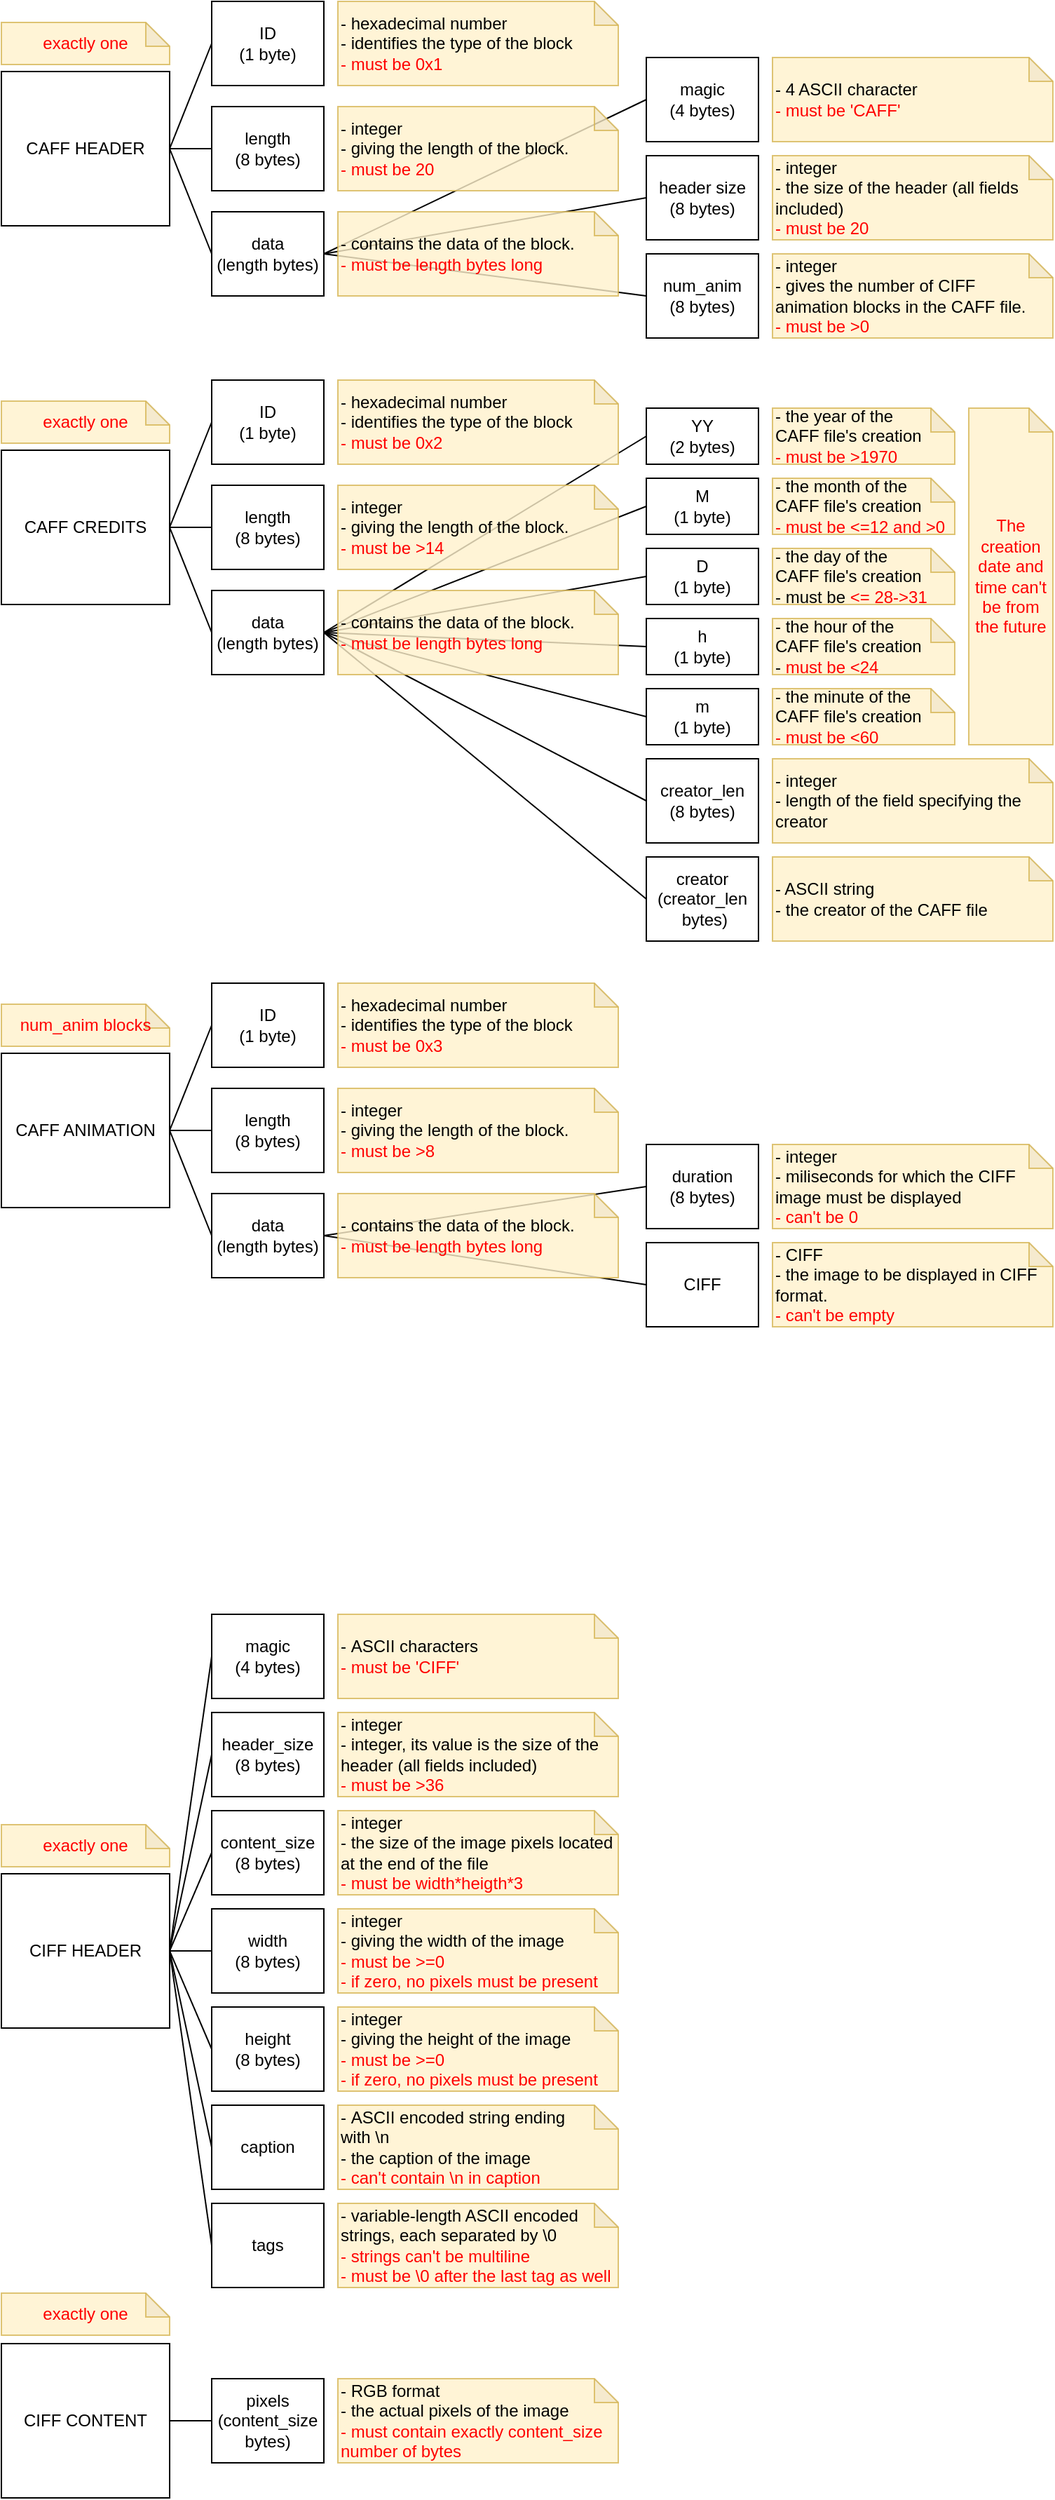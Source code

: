 <mxfile>
    <diagram id="kzG_USaA3ZVb6DVDINp0" name="1 oldal">
        <mxGraphModel dx="1204" dy="643" grid="1" gridSize="10" guides="1" tooltips="1" connect="1" arrows="1" fold="1" page="1" pageScale="1" pageWidth="827" pageHeight="1169" math="0" shadow="0">
            <root>
                <mxCell id="0"/>
                <mxCell id="1" parent="0"/>
                <mxCell id="RfuKz2GGqdpJ_EHlQyhM-1" value="CAFF HEADER" style="rounded=0;whiteSpace=wrap;html=1;" parent="1" vertex="1">
                    <mxGeometry x="50" y="100" width="120" height="110" as="geometry"/>
                </mxCell>
                <mxCell id="RfuKz2GGqdpJ_EHlQyhM-3" value="ID&lt;br&gt;(1 byte)" style="rounded=0;whiteSpace=wrap;html=1;" parent="1" vertex="1">
                    <mxGeometry x="200" y="50" width="80" height="60" as="geometry"/>
                </mxCell>
                <mxCell id="RfuKz2GGqdpJ_EHlQyhM-6" value="length&lt;br&gt;(8 bytes)" style="rounded=0;whiteSpace=wrap;html=1;" parent="1" vertex="1">
                    <mxGeometry x="200" y="125" width="80" height="60" as="geometry"/>
                </mxCell>
                <mxCell id="RfuKz2GGqdpJ_EHlQyhM-7" value="data&lt;br&gt;(length bytes)" style="rounded=0;whiteSpace=wrap;html=1;" parent="1" vertex="1">
                    <mxGeometry x="200" y="200" width="80" height="60" as="geometry"/>
                </mxCell>
                <mxCell id="RfuKz2GGqdpJ_EHlQyhM-8" value="" style="endArrow=none;html=1;rounded=0;exitX=1;exitY=0.5;exitDx=0;exitDy=0;entryX=0;entryY=0.5;entryDx=0;entryDy=0;" parent="1" source="RfuKz2GGqdpJ_EHlQyhM-1" target="RfuKz2GGqdpJ_EHlQyhM-3" edge="1">
                    <mxGeometry width="50" height="50" relative="1" as="geometry">
                        <mxPoint x="370" y="450" as="sourcePoint"/>
                        <mxPoint x="420" y="400" as="targetPoint"/>
                    </mxGeometry>
                </mxCell>
                <mxCell id="RfuKz2GGqdpJ_EHlQyhM-10" value="" style="endArrow=none;html=1;rounded=0;exitX=1;exitY=0.5;exitDx=0;exitDy=0;entryX=0;entryY=0.5;entryDx=0;entryDy=0;" parent="1" source="RfuKz2GGqdpJ_EHlQyhM-1" target="RfuKz2GGqdpJ_EHlQyhM-6" edge="1">
                    <mxGeometry width="50" height="50" relative="1" as="geometry">
                        <mxPoint x="370" y="180" as="sourcePoint"/>
                        <mxPoint x="420" y="130" as="targetPoint"/>
                    </mxGeometry>
                </mxCell>
                <mxCell id="RfuKz2GGqdpJ_EHlQyhM-11" value="" style="endArrow=none;html=1;rounded=0;exitX=1;exitY=0.5;exitDx=0;exitDy=0;entryX=0;entryY=0.5;entryDx=0;entryDy=0;" parent="1" source="RfuKz2GGqdpJ_EHlQyhM-1" target="RfuKz2GGqdpJ_EHlQyhM-7" edge="1">
                    <mxGeometry width="50" height="50" relative="1" as="geometry">
                        <mxPoint x="370" y="180" as="sourcePoint"/>
                        <mxPoint x="420" y="130" as="targetPoint"/>
                    </mxGeometry>
                </mxCell>
                <mxCell id="RfuKz2GGqdpJ_EHlQyhM-12" value="magic&lt;br&gt;(4 bytes)" style="rounded=0;whiteSpace=wrap;html=1;" parent="1" vertex="1">
                    <mxGeometry x="510" y="90" width="80" height="60" as="geometry"/>
                </mxCell>
                <mxCell id="RfuKz2GGqdpJ_EHlQyhM-13" value="header size&lt;br&gt;(8 bytes)" style="rounded=0;whiteSpace=wrap;html=1;" parent="1" vertex="1">
                    <mxGeometry x="510" y="160" width="80" height="60" as="geometry"/>
                </mxCell>
                <mxCell id="RfuKz2GGqdpJ_EHlQyhM-14" value="num_anim&lt;br&gt;(8 bytes)" style="rounded=0;whiteSpace=wrap;html=1;" parent="1" vertex="1">
                    <mxGeometry x="510" y="230" width="80" height="60" as="geometry"/>
                </mxCell>
                <mxCell id="RfuKz2GGqdpJ_EHlQyhM-15" value="&lt;span style=&quot;background-color: initial;&quot;&gt;- hexadecimal&amp;nbsp;&lt;/span&gt;&lt;span style=&quot;background-color: initial;&quot;&gt;number &lt;br&gt;- identifies the type of the block&lt;/span&gt;&lt;span style=&quot;background-color: initial;&quot;&gt;&lt;br&gt;&lt;/span&gt;&lt;span style=&quot;background-color: initial;&quot;&gt;&lt;font color=&quot;#ff0000&quot;&gt;- must be 0x1&lt;/font&gt;&lt;br&gt;&lt;/span&gt;" style="shape=note;whiteSpace=wrap;html=1;backgroundOutline=1;darkOpacity=0.05;size=17;fillColor=#fff2cc;strokeColor=#d6b656;align=left;opacity=80;" parent="1" vertex="1">
                    <mxGeometry x="290" y="50" width="200" height="60" as="geometry"/>
                </mxCell>
                <mxCell id="RfuKz2GGqdpJ_EHlQyhM-16" value="" style="endArrow=none;html=1;rounded=0;fontColor=#FF0000;exitX=1;exitY=0.5;exitDx=0;exitDy=0;entryX=0;entryY=0.5;entryDx=0;entryDy=0;" parent="1" source="RfuKz2GGqdpJ_EHlQyhM-7" target="RfuKz2GGqdpJ_EHlQyhM-12" edge="1">
                    <mxGeometry width="50" height="50" relative="1" as="geometry">
                        <mxPoint x="380" y="160" as="sourcePoint"/>
                        <mxPoint x="430" y="110" as="targetPoint"/>
                    </mxGeometry>
                </mxCell>
                <mxCell id="RfuKz2GGqdpJ_EHlQyhM-17" value="" style="endArrow=none;html=1;rounded=0;fontColor=#FF0000;exitX=1;exitY=0.5;exitDx=0;exitDy=0;entryX=0;entryY=0.5;entryDx=0;entryDy=0;" parent="1" source="RfuKz2GGqdpJ_EHlQyhM-7" target="RfuKz2GGqdpJ_EHlQyhM-13" edge="1">
                    <mxGeometry width="50" height="50" relative="1" as="geometry">
                        <mxPoint x="290" y="240" as="sourcePoint"/>
                        <mxPoint x="490" y="155" as="targetPoint"/>
                    </mxGeometry>
                </mxCell>
                <mxCell id="RfuKz2GGqdpJ_EHlQyhM-18" value="" style="endArrow=none;html=1;rounded=0;fontColor=#FF0000;exitX=1;exitY=0.5;exitDx=0;exitDy=0;entryX=0;entryY=0.5;entryDx=0;entryDy=0;" parent="1" source="RfuKz2GGqdpJ_EHlQyhM-7" target="RfuKz2GGqdpJ_EHlQyhM-14" edge="1">
                    <mxGeometry width="50" height="50" relative="1" as="geometry">
                        <mxPoint x="300" y="250" as="sourcePoint"/>
                        <mxPoint x="500" y="165" as="targetPoint"/>
                    </mxGeometry>
                </mxCell>
                <mxCell id="RfuKz2GGqdpJ_EHlQyhM-19" value="&lt;span style=&quot;background-color: initial;&quot;&gt;-&amp;nbsp;&lt;/span&gt;&lt;span style=&quot;background-color: initial;&quot;&gt;integer &lt;br&gt;- giving the length of the block.&lt;br&gt;&lt;/span&gt;&lt;span style=&quot;background-color: initial;&quot;&gt;&lt;font color=&quot;#ff0000&quot;&gt;- must be 20&lt;/font&gt;&lt;br&gt;&lt;/span&gt;" style="shape=note;whiteSpace=wrap;html=1;backgroundOutline=1;darkOpacity=0.05;size=17;fillColor=#fff2cc;strokeColor=#d6b656;align=left;opacity=80;" parent="1" vertex="1">
                    <mxGeometry x="290" y="125" width="200" height="60" as="geometry"/>
                </mxCell>
                <mxCell id="RfuKz2GGqdpJ_EHlQyhM-20" value="&lt;span style=&quot;background-color: initial;&quot;&gt;-&amp;nbsp;&lt;/span&gt;&lt;span style=&quot;background-color: initial;&quot;&gt;contains the data of the block.&lt;/span&gt;&lt;span style=&quot;background-color: initial;&quot;&gt;&lt;br&gt;&lt;/span&gt;&lt;span style=&quot;background-color: initial;&quot;&gt;&lt;font color=&quot;#ff0000&quot;&gt;- must be length bytes long&lt;/font&gt;&lt;br&gt;&lt;/span&gt;" style="shape=note;whiteSpace=wrap;html=1;backgroundOutline=1;darkOpacity=0.05;size=17;fillColor=#fff2cc;strokeColor=#d6b656;align=left;opacity=80;" parent="1" vertex="1">
                    <mxGeometry x="290" y="200" width="200" height="60" as="geometry"/>
                </mxCell>
                <mxCell id="RfuKz2GGqdpJ_EHlQyhM-21" value="&lt;span style=&quot;background-color: initial;&quot;&gt;- 4 ASCII character&lt;/span&gt;&lt;span style=&quot;background-color: initial;&quot;&gt;&lt;br&gt;&lt;/span&gt;&lt;span style=&quot;background-color: initial;&quot;&gt;&lt;font color=&quot;#ff0000&quot;&gt;- must be 'CAFF'&lt;/font&gt;&lt;br&gt;&lt;/span&gt;" style="shape=note;whiteSpace=wrap;html=1;backgroundOutline=1;darkOpacity=0.05;size=17;fillColor=#fff2cc;strokeColor=#d6b656;align=left;opacity=80;" parent="1" vertex="1">
                    <mxGeometry x="600" y="90" width="200" height="60" as="geometry"/>
                </mxCell>
                <mxCell id="RfuKz2GGqdpJ_EHlQyhM-22" value="&lt;span style=&quot;background-color: initial;&quot;&gt;- integer&lt;br&gt;- &lt;/span&gt;&lt;span style=&quot;background-color: initial;&quot;&gt;the size of the header&amp;nbsp;&lt;/span&gt;&lt;span style=&quot;background-color: initial;&quot;&gt;(all fields included)&lt;/span&gt;&lt;span style=&quot;background-color: initial;&quot;&gt;&lt;br&gt;&lt;/span&gt;&lt;span style=&quot;background-color: initial;&quot;&gt;&lt;font color=&quot;#ff0000&quot;&gt;- must be 20&lt;/font&gt;&lt;br&gt;&lt;/span&gt;" style="shape=note;whiteSpace=wrap;html=1;backgroundOutline=1;darkOpacity=0.05;size=17;fillColor=#fff2cc;strokeColor=#d6b656;align=left;opacity=80;" parent="1" vertex="1">
                    <mxGeometry x="600" y="160" width="200" height="60" as="geometry"/>
                </mxCell>
                <mxCell id="RfuKz2GGqdpJ_EHlQyhM-23" value="&lt;span style=&quot;background-color: initial;&quot;&gt;- integer&lt;br&gt;&lt;/span&gt;&lt;span style=&quot;background-color: initial;&quot;&gt;-&amp;nbsp;&lt;/span&gt;&lt;span style=&quot;background-color: initial;&quot;&gt;gives the number of CIFF&lt;/span&gt;&lt;span style=&quot;background-color: initial;&quot;&gt;&amp;nbsp;&lt;br&gt;animation blocks in the CAFF file.&lt;br&gt;&lt;/span&gt;&lt;span style=&quot;background-color: initial;&quot;&gt;&lt;font color=&quot;#ff0000&quot;&gt;- must be &amp;gt;0&lt;/font&gt;&lt;br&gt;&lt;/span&gt;" style="shape=note;whiteSpace=wrap;html=1;backgroundOutline=1;darkOpacity=0.05;size=17;fillColor=#fff2cc;strokeColor=#d6b656;align=left;opacity=80;" parent="1" vertex="1">
                    <mxGeometry x="600" y="230" width="200" height="60" as="geometry"/>
                </mxCell>
                <mxCell id="RfuKz2GGqdpJ_EHlQyhM-25" value="CAFF CREDITS" style="rounded=0;whiteSpace=wrap;html=1;" parent="1" vertex="1">
                    <mxGeometry x="50" y="370" width="120" height="110" as="geometry"/>
                </mxCell>
                <mxCell id="RfuKz2GGqdpJ_EHlQyhM-27" value="ID&lt;br&gt;(1 byte)" style="rounded=0;whiteSpace=wrap;html=1;" parent="1" vertex="1">
                    <mxGeometry x="200" y="320" width="80" height="60" as="geometry"/>
                </mxCell>
                <mxCell id="RfuKz2GGqdpJ_EHlQyhM-28" value="length&lt;br&gt;(8 bytes)" style="rounded=0;whiteSpace=wrap;html=1;" parent="1" vertex="1">
                    <mxGeometry x="200" y="395" width="80" height="60" as="geometry"/>
                </mxCell>
                <mxCell id="RfuKz2GGqdpJ_EHlQyhM-29" value="data&lt;br&gt;(length bytes)" style="rounded=0;whiteSpace=wrap;html=1;" parent="1" vertex="1">
                    <mxGeometry x="200" y="470" width="80" height="60" as="geometry"/>
                </mxCell>
                <mxCell id="RfuKz2GGqdpJ_EHlQyhM-30" value="" style="endArrow=none;html=1;rounded=0;exitX=1;exitY=0.5;exitDx=0;exitDy=0;entryX=0;entryY=0.5;entryDx=0;entryDy=0;" parent="1" source="RfuKz2GGqdpJ_EHlQyhM-25" target="RfuKz2GGqdpJ_EHlQyhM-27" edge="1">
                    <mxGeometry width="50" height="50" relative="1" as="geometry">
                        <mxPoint x="370" y="720" as="sourcePoint"/>
                        <mxPoint x="420" y="670" as="targetPoint"/>
                    </mxGeometry>
                </mxCell>
                <mxCell id="RfuKz2GGqdpJ_EHlQyhM-31" value="" style="endArrow=none;html=1;rounded=0;exitX=1;exitY=0.5;exitDx=0;exitDy=0;entryX=0;entryY=0.5;entryDx=0;entryDy=0;" parent="1" source="RfuKz2GGqdpJ_EHlQyhM-25" target="RfuKz2GGqdpJ_EHlQyhM-28" edge="1">
                    <mxGeometry width="50" height="50" relative="1" as="geometry">
                        <mxPoint x="370" y="450" as="sourcePoint"/>
                        <mxPoint x="420" y="400" as="targetPoint"/>
                    </mxGeometry>
                </mxCell>
                <mxCell id="RfuKz2GGqdpJ_EHlQyhM-32" value="" style="endArrow=none;html=1;rounded=0;exitX=1;exitY=0.5;exitDx=0;exitDy=0;entryX=0;entryY=0.5;entryDx=0;entryDy=0;" parent="1" source="RfuKz2GGqdpJ_EHlQyhM-25" target="RfuKz2GGqdpJ_EHlQyhM-29" edge="1">
                    <mxGeometry width="50" height="50" relative="1" as="geometry">
                        <mxPoint x="370" y="450" as="sourcePoint"/>
                        <mxPoint x="420" y="400" as="targetPoint"/>
                    </mxGeometry>
                </mxCell>
                <mxCell id="RfuKz2GGqdpJ_EHlQyhM-36" value="YY&lt;br&gt;(2 bytes)" style="rounded=0;whiteSpace=wrap;html=1;" parent="1" vertex="1">
                    <mxGeometry x="510" y="340" width="80" height="40" as="geometry"/>
                </mxCell>
                <mxCell id="RfuKz2GGqdpJ_EHlQyhM-37" value="M&lt;br&gt;(1 byte)" style="rounded=0;whiteSpace=wrap;html=1;" parent="1" vertex="1">
                    <mxGeometry x="510" y="390" width="80" height="40" as="geometry"/>
                </mxCell>
                <mxCell id="RfuKz2GGqdpJ_EHlQyhM-38" value="creator_len&lt;br&gt;(8 bytes)" style="rounded=0;whiteSpace=wrap;html=1;" parent="1" vertex="1">
                    <mxGeometry x="510" y="590" width="80" height="60" as="geometry"/>
                </mxCell>
                <mxCell id="RfuKz2GGqdpJ_EHlQyhM-39" value="D&lt;br&gt;(1 byte)" style="rounded=0;whiteSpace=wrap;html=1;" parent="1" vertex="1">
                    <mxGeometry x="510" y="440" width="80" height="40" as="geometry"/>
                </mxCell>
                <mxCell id="RfuKz2GGqdpJ_EHlQyhM-40" value="h&lt;br&gt;(1 byte)" style="rounded=0;whiteSpace=wrap;html=1;" parent="1" vertex="1">
                    <mxGeometry x="510" y="490" width="80" height="40" as="geometry"/>
                </mxCell>
                <mxCell id="RfuKz2GGqdpJ_EHlQyhM-41" value="m&lt;br&gt;(1 byte)" style="rounded=0;whiteSpace=wrap;html=1;" parent="1" vertex="1">
                    <mxGeometry x="510" y="540" width="80" height="40" as="geometry"/>
                </mxCell>
                <mxCell id="RfuKz2GGqdpJ_EHlQyhM-42" value="creator&lt;br&gt;(creator_len&lt;br&gt;&amp;nbsp;bytes)" style="rounded=0;whiteSpace=wrap;html=1;" parent="1" vertex="1">
                    <mxGeometry x="510" y="660" width="80" height="60" as="geometry"/>
                </mxCell>
                <mxCell id="RfuKz2GGqdpJ_EHlQyhM-43" value="" style="endArrow=none;html=1;rounded=0;fontColor=#FF0000;exitX=1;exitY=0.5;exitDx=0;exitDy=0;entryX=0;entryY=0.5;entryDx=0;entryDy=0;" parent="1" source="RfuKz2GGqdpJ_EHlQyhM-29" target="RfuKz2GGqdpJ_EHlQyhM-36" edge="1">
                    <mxGeometry width="50" height="50" relative="1" as="geometry">
                        <mxPoint x="400" y="570" as="sourcePoint"/>
                        <mxPoint x="450" y="520" as="targetPoint"/>
                    </mxGeometry>
                </mxCell>
                <mxCell id="RfuKz2GGqdpJ_EHlQyhM-44" value="" style="endArrow=none;html=1;rounded=0;fontColor=#FF0000;exitX=1;exitY=0.5;exitDx=0;exitDy=0;entryX=0;entryY=0.5;entryDx=0;entryDy=0;" parent="1" source="RfuKz2GGqdpJ_EHlQyhM-29" target="RfuKz2GGqdpJ_EHlQyhM-37" edge="1">
                    <mxGeometry width="50" height="50" relative="1" as="geometry">
                        <mxPoint x="290" y="510" as="sourcePoint"/>
                        <mxPoint x="530" y="375.0" as="targetPoint"/>
                    </mxGeometry>
                </mxCell>
                <mxCell id="RfuKz2GGqdpJ_EHlQyhM-45" value="" style="endArrow=none;html=1;rounded=0;fontColor=#FF0000;exitX=1;exitY=0.5;exitDx=0;exitDy=0;entryX=0;entryY=0.5;entryDx=0;entryDy=0;" parent="1" source="RfuKz2GGqdpJ_EHlQyhM-29" target="RfuKz2GGqdpJ_EHlQyhM-39" edge="1">
                    <mxGeometry width="50" height="50" relative="1" as="geometry">
                        <mxPoint x="290" y="510" as="sourcePoint"/>
                        <mxPoint x="530" y="427.5" as="targetPoint"/>
                    </mxGeometry>
                </mxCell>
                <mxCell id="RfuKz2GGqdpJ_EHlQyhM-46" value="" style="endArrow=none;html=1;rounded=0;fontColor=#FF0000;exitX=1;exitY=0.5;exitDx=0;exitDy=0;entryX=0;entryY=0.5;entryDx=0;entryDy=0;" parent="1" source="RfuKz2GGqdpJ_EHlQyhM-29" target="RfuKz2GGqdpJ_EHlQyhM-40" edge="1">
                    <mxGeometry width="50" height="50" relative="1" as="geometry">
                        <mxPoint x="300" y="520" as="sourcePoint"/>
                        <mxPoint x="540" y="437.5" as="targetPoint"/>
                    </mxGeometry>
                </mxCell>
                <mxCell id="RfuKz2GGqdpJ_EHlQyhM-47" value="" style="endArrow=none;html=1;rounded=0;fontColor=#FF0000;exitX=1;exitY=0.5;exitDx=0;exitDy=0;entryX=0;entryY=0.5;entryDx=0;entryDy=0;" parent="1" source="RfuKz2GGqdpJ_EHlQyhM-29" target="RfuKz2GGqdpJ_EHlQyhM-41" edge="1">
                    <mxGeometry width="50" height="50" relative="1" as="geometry">
                        <mxPoint x="310" y="530" as="sourcePoint"/>
                        <mxPoint x="550" y="447.5" as="targetPoint"/>
                    </mxGeometry>
                </mxCell>
                <mxCell id="RfuKz2GGqdpJ_EHlQyhM-48" value="" style="endArrow=none;html=1;rounded=0;fontColor=#FF0000;exitX=1;exitY=0.5;exitDx=0;exitDy=0;entryX=0;entryY=0.5;entryDx=0;entryDy=0;" parent="1" source="RfuKz2GGqdpJ_EHlQyhM-29" target="RfuKz2GGqdpJ_EHlQyhM-38" edge="1">
                    <mxGeometry width="50" height="50" relative="1" as="geometry">
                        <mxPoint x="320" y="540" as="sourcePoint"/>
                        <mxPoint x="560" y="457.5" as="targetPoint"/>
                    </mxGeometry>
                </mxCell>
                <mxCell id="RfuKz2GGqdpJ_EHlQyhM-49" value="" style="endArrow=none;html=1;rounded=0;fontColor=#FF0000;exitX=1;exitY=0.5;exitDx=0;exitDy=0;entryX=0;entryY=0.5;entryDx=0;entryDy=0;" parent="1" source="RfuKz2GGqdpJ_EHlQyhM-29" target="RfuKz2GGqdpJ_EHlQyhM-42" edge="1">
                    <mxGeometry width="50" height="50" relative="1" as="geometry">
                        <mxPoint x="330" y="550" as="sourcePoint"/>
                        <mxPoint x="570" y="467.5" as="targetPoint"/>
                    </mxGeometry>
                </mxCell>
                <mxCell id="RfuKz2GGqdpJ_EHlQyhM-50" value="&lt;span style=&quot;background-color: initial;&quot;&gt;-&amp;nbsp;&lt;/span&gt;&lt;span style=&quot;background-color: initial;&quot;&gt;integer &lt;br&gt;- giving the length of the block.&lt;br&gt;&lt;/span&gt;&lt;span style=&quot;background-color: initial;&quot;&gt;&lt;font color=&quot;#ff0000&quot;&gt;- must be &amp;gt;14&lt;/font&gt;&lt;br&gt;&lt;/span&gt;" style="shape=note;whiteSpace=wrap;html=1;backgroundOutline=1;darkOpacity=0.05;size=17;fillColor=#fff2cc;strokeColor=#d6b656;align=left;opacity=80;" parent="1" vertex="1">
                    <mxGeometry x="290" y="395" width="200" height="60" as="geometry"/>
                </mxCell>
                <mxCell id="RfuKz2GGqdpJ_EHlQyhM-51" value="&lt;span style=&quot;background-color: initial;&quot;&gt;-&amp;nbsp;&lt;/span&gt;&lt;span style=&quot;background-color: initial;&quot;&gt;contains the data of the block.&lt;/span&gt;&lt;span style=&quot;background-color: initial;&quot;&gt;&lt;br&gt;&lt;/span&gt;&lt;span style=&quot;background-color: initial;&quot;&gt;&lt;font color=&quot;#ff0000&quot;&gt;- must be length bytes long&lt;/font&gt;&lt;br&gt;&lt;/span&gt;" style="shape=note;whiteSpace=wrap;html=1;backgroundOutline=1;darkOpacity=0.05;size=17;fillColor=#fff2cc;strokeColor=#d6b656;align=left;opacity=80;" parent="1" vertex="1">
                    <mxGeometry x="290" y="470" width="200" height="60" as="geometry"/>
                </mxCell>
                <mxCell id="RfuKz2GGqdpJ_EHlQyhM-52" value="&lt;span style=&quot;background-color: initial;&quot;&gt;- the year of the &lt;br&gt;&lt;/span&gt;&lt;div&gt;&lt;span style=&quot;background-color: initial;&quot;&gt;CAFF file's creation&lt;/span&gt;&lt;span style=&quot;background-color: initial;&quot;&gt;&lt;br&gt;&lt;/span&gt;&lt;/div&gt;&lt;div&gt;&lt;span style=&quot;background-color: initial;&quot;&gt;&lt;font color=&quot;#FF0000&quot;&gt;- must be &amp;gt;1970&lt;/font&gt;&lt;br&gt;&lt;/span&gt;&lt;/div&gt;&lt;div&gt;&lt;span style=&quot;background-color: initial;&quot;&gt;&lt;/span&gt;&lt;/div&gt;" style="shape=note;whiteSpace=wrap;html=1;backgroundOutline=1;darkOpacity=0.05;size=17;fillColor=#fff2cc;strokeColor=#d6b656;align=left;opacity=80;" parent="1" vertex="1">
                    <mxGeometry x="600" y="340" width="130" height="40" as="geometry"/>
                </mxCell>
                <mxCell id="RfuKz2GGqdpJ_EHlQyhM-53" value="&lt;div&gt;&lt;span style=&quot;background-color: initial;&quot;&gt;- the month of the CAFF file's creation&lt;/span&gt;&lt;span style=&quot;background-color: initial;&quot;&gt;&lt;br&gt;&lt;/span&gt;&lt;/div&gt;&lt;div&gt;&lt;span style=&quot;background-color: initial;&quot;&gt;&lt;font color=&quot;#FF0000&quot;&gt;- must be &amp;lt;=12 and &amp;gt;0&lt;/font&gt;&lt;br&gt;&lt;/span&gt;&lt;/div&gt;&lt;div&gt;&lt;span style=&quot;background-color: initial;&quot;&gt;&lt;/span&gt;&lt;/div&gt;" style="shape=note;whiteSpace=wrap;html=1;backgroundOutline=1;darkOpacity=0.05;size=17;fillColor=#fff2cc;strokeColor=#d6b656;align=left;opacity=80;" parent="1" vertex="1">
                    <mxGeometry x="600" y="390" width="130" height="40" as="geometry"/>
                </mxCell>
                <mxCell id="RfuKz2GGqdpJ_EHlQyhM-54" value="&lt;span style=&quot;background-color: initial;&quot;&gt;- the day of the &lt;br&gt;&lt;/span&gt;&lt;div&gt;&lt;span style=&quot;background-color: initial;&quot;&gt;CAFF file's creation&lt;/span&gt;&lt;span style=&quot;background-color: initial;&quot;&gt;&lt;br&gt;&lt;/span&gt;&lt;/div&gt;&lt;div&gt;&lt;span style=&quot;background-color: initial;&quot;&gt;- must be &lt;font color=&quot;#FF0000&quot;&gt;&amp;lt;= 28-&amp;gt;31&lt;/font&gt;&lt;br&gt;&lt;/span&gt;&lt;/div&gt;&lt;div&gt;&lt;span style=&quot;background-color: initial;&quot;&gt;&lt;/span&gt;&lt;/div&gt;" style="shape=note;whiteSpace=wrap;html=1;backgroundOutline=1;darkOpacity=0.05;size=17;fillColor=#fff2cc;strokeColor=#d6b656;align=left;opacity=80;" parent="1" vertex="1">
                    <mxGeometry x="600" y="440" width="130" height="40" as="geometry"/>
                </mxCell>
                <mxCell id="RfuKz2GGqdpJ_EHlQyhM-55" value="&lt;span style=&quot;background-color: initial;&quot;&gt;- the hour of the &lt;br&gt;&lt;/span&gt;&lt;div&gt;&lt;span style=&quot;background-color: initial;&quot;&gt;CAFF file's creation&lt;/span&gt;&lt;/div&gt;&lt;div&gt;&lt;span style=&quot;background-color: initial;&quot;&gt;-&lt;font color=&quot;#FF0000&quot;&gt; must be &amp;lt;24&lt;/font&gt;&lt;br&gt;&lt;/span&gt;&lt;span style=&quot;background-color: initial;&quot;&gt;&lt;/span&gt;&lt;/div&gt;&lt;div&gt;&lt;span style=&quot;background-color: initial;&quot;&gt;&lt;/span&gt;&lt;/div&gt;" style="shape=note;whiteSpace=wrap;html=1;backgroundOutline=1;darkOpacity=0.05;size=17;fillColor=#fff2cc;strokeColor=#d6b656;align=left;opacity=80;" parent="1" vertex="1">
                    <mxGeometry x="600" y="490" width="130" height="40" as="geometry"/>
                </mxCell>
                <mxCell id="RfuKz2GGqdpJ_EHlQyhM-56" value="&lt;div&gt;&lt;span style=&quot;background-color: initial;&quot;&gt;- the minute of the CAFF file's creation&lt;/span&gt;&lt;span style=&quot;background-color: initial;&quot;&gt;&lt;br&gt;&lt;/span&gt;&lt;/div&gt;&lt;div&gt;&lt;span style=&quot;background-color: initial;&quot;&gt;&lt;font color=&quot;#FF0000&quot;&gt;- must be &amp;lt;60&lt;/font&gt;&lt;br&gt;&lt;/span&gt;&lt;/div&gt;&lt;div&gt;&lt;span style=&quot;background-color: initial;&quot;&gt;&lt;/span&gt;&lt;/div&gt;" style="shape=note;whiteSpace=wrap;html=1;backgroundOutline=1;darkOpacity=0.05;size=17;fillColor=#fff2cc;strokeColor=#d6b656;align=left;opacity=80;" parent="1" vertex="1">
                    <mxGeometry x="600" y="540" width="130" height="40" as="geometry"/>
                </mxCell>
                <mxCell id="RfuKz2GGqdpJ_EHlQyhM-57" value="&lt;span style=&quot;background-color: initial;&quot;&gt;&lt;font color=&quot;#ff0000&quot;&gt;The creation date and time can't &lt;br&gt;be from &lt;br&gt;the future&lt;/font&gt;&lt;/span&gt;&lt;span style=&quot;background-color: initial;&quot;&gt;&lt;br&gt;&lt;/span&gt;" style="shape=note;whiteSpace=wrap;html=1;backgroundOutline=1;darkOpacity=0.05;size=17;fillColor=#fff2cc;strokeColor=#d6b656;align=center;opacity=80;" parent="1" vertex="1">
                    <mxGeometry x="740" y="340" width="60" height="240" as="geometry"/>
                </mxCell>
                <mxCell id="RfuKz2GGqdpJ_EHlQyhM-58" value="&lt;span style=&quot;background-color: initial;&quot;&gt;- integer&amp;nbsp;&lt;br&gt;&lt;/span&gt;&lt;span style=&quot;background-color: initial;&quot;&gt;-&amp;nbsp;&lt;/span&gt;&lt;span style=&quot;background-color: initial;&quot;&gt;length of the field&lt;/span&gt;&lt;span style=&quot;background-color: initial;&quot;&gt;&amp;nbsp;specifying the creator&lt;/span&gt;&lt;span style=&quot;background-color: initial;&quot;&gt;&lt;br&gt;&lt;/span&gt;" style="shape=note;whiteSpace=wrap;html=1;backgroundOutline=1;darkOpacity=0.05;size=17;fillColor=#fff2cc;strokeColor=#d6b656;align=left;opacity=80;" parent="1" vertex="1">
                    <mxGeometry x="600" y="590" width="200" height="60" as="geometry"/>
                </mxCell>
                <mxCell id="RfuKz2GGqdpJ_EHlQyhM-59" value="&lt;span style=&quot;background-color: initial;&quot;&gt;- ASCII string&lt;br&gt;&lt;/span&gt;&lt;span style=&quot;background-color: initial;&quot;&gt;-&amp;nbsp;&lt;/span&gt;&lt;span style=&quot;background-color: initial;&quot;&gt;the creator of the CAFF file&lt;br&gt;&lt;/span&gt;" style="shape=note;whiteSpace=wrap;html=1;backgroundOutline=1;darkOpacity=0.05;size=17;fillColor=#fff2cc;strokeColor=#d6b656;align=left;opacity=80;" parent="1" vertex="1">
                    <mxGeometry x="600" y="660" width="200" height="60" as="geometry"/>
                </mxCell>
                <mxCell id="RfuKz2GGqdpJ_EHlQyhM-60" value="CAFF ANIMATION" style="rounded=0;whiteSpace=wrap;html=1;" parent="1" vertex="1">
                    <mxGeometry x="50" y="800" width="120" height="110" as="geometry"/>
                </mxCell>
                <mxCell id="RfuKz2GGqdpJ_EHlQyhM-61" value="ID&lt;br&gt;(1 byte)" style="rounded=0;whiteSpace=wrap;html=1;" parent="1" vertex="1">
                    <mxGeometry x="200" y="750" width="80" height="60" as="geometry"/>
                </mxCell>
                <mxCell id="RfuKz2GGqdpJ_EHlQyhM-62" value="length&lt;br&gt;(8 bytes)" style="rounded=0;whiteSpace=wrap;html=1;" parent="1" vertex="1">
                    <mxGeometry x="200" y="825" width="80" height="60" as="geometry"/>
                </mxCell>
                <mxCell id="RfuKz2GGqdpJ_EHlQyhM-63" value="data&lt;br&gt;(length bytes)" style="rounded=0;whiteSpace=wrap;html=1;" parent="1" vertex="1">
                    <mxGeometry x="200" y="900" width="80" height="60" as="geometry"/>
                </mxCell>
                <mxCell id="RfuKz2GGqdpJ_EHlQyhM-64" value="" style="endArrow=none;html=1;rounded=0;exitX=1;exitY=0.5;exitDx=0;exitDy=0;entryX=0;entryY=0.5;entryDx=0;entryDy=0;" parent="1" source="RfuKz2GGqdpJ_EHlQyhM-60" target="RfuKz2GGqdpJ_EHlQyhM-61" edge="1">
                    <mxGeometry width="50" height="50" relative="1" as="geometry">
                        <mxPoint x="370" y="1150" as="sourcePoint"/>
                        <mxPoint x="420" y="1100" as="targetPoint"/>
                    </mxGeometry>
                </mxCell>
                <mxCell id="RfuKz2GGqdpJ_EHlQyhM-65" value="" style="endArrow=none;html=1;rounded=0;exitX=1;exitY=0.5;exitDx=0;exitDy=0;entryX=0;entryY=0.5;entryDx=0;entryDy=0;" parent="1" source="RfuKz2GGqdpJ_EHlQyhM-60" target="RfuKz2GGqdpJ_EHlQyhM-62" edge="1">
                    <mxGeometry width="50" height="50" relative="1" as="geometry">
                        <mxPoint x="370" y="880" as="sourcePoint"/>
                        <mxPoint x="420" y="830" as="targetPoint"/>
                    </mxGeometry>
                </mxCell>
                <mxCell id="RfuKz2GGqdpJ_EHlQyhM-66" value="" style="endArrow=none;html=1;rounded=0;exitX=1;exitY=0.5;exitDx=0;exitDy=0;entryX=0;entryY=0.5;entryDx=0;entryDy=0;" parent="1" source="RfuKz2GGqdpJ_EHlQyhM-60" target="RfuKz2GGqdpJ_EHlQyhM-63" edge="1">
                    <mxGeometry width="50" height="50" relative="1" as="geometry">
                        <mxPoint x="370" y="880" as="sourcePoint"/>
                        <mxPoint x="420" y="830" as="targetPoint"/>
                    </mxGeometry>
                </mxCell>
                <mxCell id="RfuKz2GGqdpJ_EHlQyhM-73" value="&lt;font color=&quot;#FF0000&quot;&gt;&lt;span style=&quot;background-color: initial;&quot;&gt;num_anim blocks&lt;br&gt;&lt;/span&gt;&lt;/font&gt;" style="shape=note;whiteSpace=wrap;html=1;backgroundOutline=1;darkOpacity=0.05;size=17;fillColor=#fff2cc;strokeColor=#d6b656;align=center;opacity=80;rotation=0;" parent="1" vertex="1">
                    <mxGeometry x="50" y="765" width="120" height="30" as="geometry"/>
                </mxCell>
                <mxCell id="RfuKz2GGqdpJ_EHlQyhM-77" value="duration&lt;br&gt;(8 bytes)" style="rounded=0;whiteSpace=wrap;html=1;" parent="1" vertex="1">
                    <mxGeometry x="510" y="865" width="80" height="60" as="geometry"/>
                </mxCell>
                <mxCell id="RfuKz2GGqdpJ_EHlQyhM-78" value="CIFF&lt;br&gt;" style="rounded=0;whiteSpace=wrap;html=1;" parent="1" vertex="1">
                    <mxGeometry x="510" y="935" width="80" height="60" as="geometry"/>
                </mxCell>
                <mxCell id="RfuKz2GGqdpJ_EHlQyhM-79" value="&lt;span&gt;- integer&amp;nbsp;&lt;br&gt;&lt;/span&gt;&lt;span&gt;-&amp;nbsp;&lt;/span&gt;&lt;span&gt;miliseconds for which the CIFF image must&lt;/span&gt;&lt;span&gt;&amp;nbsp;be displayed&amp;nbsp;&lt;/span&gt;&lt;span&gt;&lt;br&gt;&lt;/span&gt;&lt;span style=&quot;color: rgb(255 , 0 , 0)&quot;&gt;- can't be 0&lt;/span&gt;&lt;span&gt;&lt;br&gt;&lt;/span&gt;" style="shape=note;whiteSpace=wrap;html=1;backgroundOutline=1;darkOpacity=0.05;size=17;fillColor=#fff2cc;strokeColor=#d6b656;align=left;opacity=80;" parent="1" vertex="1">
                    <mxGeometry x="600" y="865" width="200" height="60" as="geometry"/>
                </mxCell>
                <mxCell id="RfuKz2GGqdpJ_EHlQyhM-80" value="&lt;span style=&quot;background-color: initial;&quot;&gt;- CIFF&lt;br&gt;-&amp;nbsp;&lt;/span&gt;&lt;span style=&quot;background-color: initial;&quot;&gt;the image to be displayed in CIFF format.&lt;/span&gt;&lt;span style=&quot;background-color: initial;&quot;&gt;&lt;br&gt;&lt;font color=&quot;#ff0000&quot;&gt;- can't be empty&lt;/font&gt;&lt;br&gt;&lt;/span&gt;" style="shape=note;whiteSpace=wrap;html=1;backgroundOutline=1;darkOpacity=0.05;size=17;fillColor=#fff2cc;strokeColor=#d6b656;align=left;opacity=80;" parent="1" vertex="1">
                    <mxGeometry x="600" y="935" width="200" height="60" as="geometry"/>
                </mxCell>
                <mxCell id="RfuKz2GGqdpJ_EHlQyhM-85" value="" style="endArrow=none;html=1;rounded=0;fontColor=#000000;exitX=1;exitY=0.5;exitDx=0;exitDy=0;entryX=0;entryY=0.5;entryDx=0;entryDy=0;" parent="1" source="RfuKz2GGqdpJ_EHlQyhM-63" target="RfuKz2GGqdpJ_EHlQyhM-77" edge="1">
                    <mxGeometry width="50" height="50" relative="1" as="geometry">
                        <mxPoint x="290" y="890" as="sourcePoint"/>
                        <mxPoint x="340" y="840" as="targetPoint"/>
                    </mxGeometry>
                </mxCell>
                <mxCell id="RfuKz2GGqdpJ_EHlQyhM-86" value="" style="endArrow=none;html=1;rounded=0;fontColor=#000000;exitX=1;exitY=0.5;exitDx=0;exitDy=0;entryX=0;entryY=0.5;entryDx=0;entryDy=0;" parent="1" source="RfuKz2GGqdpJ_EHlQyhM-63" target="RfuKz2GGqdpJ_EHlQyhM-78" edge="1">
                    <mxGeometry width="50" height="50" relative="1" as="geometry">
                        <mxPoint x="290" y="940" as="sourcePoint"/>
                        <mxPoint x="520" y="905" as="targetPoint"/>
                    </mxGeometry>
                </mxCell>
                <mxCell id="RfuKz2GGqdpJ_EHlQyhM-87" value="&lt;span style=&quot;background-color: initial;&quot;&gt;-&amp;nbsp;&lt;/span&gt;&lt;span style=&quot;background-color: initial;&quot;&gt;contains the data of the block.&lt;/span&gt;&lt;span style=&quot;background-color: initial;&quot;&gt;&lt;br&gt;&lt;/span&gt;&lt;span style=&quot;background-color: initial;&quot;&gt;&lt;font color=&quot;#ff0000&quot;&gt;- must be length bytes long&lt;/font&gt;&lt;br&gt;&lt;/span&gt;" style="shape=note;whiteSpace=wrap;html=1;backgroundOutline=1;darkOpacity=0.05;size=17;fillColor=#fff2cc;strokeColor=#d6b656;align=left;opacity=80;" parent="1" vertex="1">
                    <mxGeometry x="290" y="900" width="200" height="60" as="geometry"/>
                </mxCell>
                <mxCell id="RfuKz2GGqdpJ_EHlQyhM-88" value="&lt;span style=&quot;background-color: initial;&quot;&gt;-&amp;nbsp;&lt;/span&gt;&lt;span style=&quot;background-color: initial;&quot;&gt;integer &lt;br&gt;- giving the length of the block.&lt;br&gt;&lt;/span&gt;&lt;span style=&quot;background-color: initial;&quot;&gt;&lt;font color=&quot;#ff0000&quot;&gt;- must be &amp;gt;8&amp;nbsp;&lt;/font&gt;&lt;br&gt;&lt;/span&gt;" style="shape=note;whiteSpace=wrap;html=1;backgroundOutline=1;darkOpacity=0.05;size=17;fillColor=#fff2cc;strokeColor=#d6b656;align=left;opacity=80;" parent="1" vertex="1">
                    <mxGeometry x="290" y="825" width="200" height="60" as="geometry"/>
                </mxCell>
                <mxCell id="RfuKz2GGqdpJ_EHlQyhM-89" value="&lt;span style=&quot;background-color: initial;&quot;&gt;- hexadecimal&amp;nbsp;&lt;/span&gt;&lt;span style=&quot;background-color: initial;&quot;&gt;number &lt;br&gt;- identifies the type of the block&lt;/span&gt;&lt;span style=&quot;background-color: initial;&quot;&gt;&lt;br&gt;&lt;/span&gt;&lt;span style=&quot;background-color: initial;&quot;&gt;&lt;font color=&quot;#ff0000&quot;&gt;- must be 0x3&lt;/font&gt;&lt;br&gt;&lt;/span&gt;" style="shape=note;whiteSpace=wrap;html=1;backgroundOutline=1;darkOpacity=0.05;size=17;fillColor=#fff2cc;strokeColor=#d6b656;align=left;opacity=80;" parent="1" vertex="1">
                    <mxGeometry x="290" y="750" width="200" height="60" as="geometry"/>
                </mxCell>
                <mxCell id="RfuKz2GGqdpJ_EHlQyhM-90" value="&lt;span style=&quot;background-color: initial;&quot;&gt;- hexadecimal&amp;nbsp;&lt;/span&gt;&lt;span style=&quot;background-color: initial;&quot;&gt;number &lt;br&gt;- identifies the type of the block&lt;/span&gt;&lt;span style=&quot;background-color: initial;&quot;&gt;&lt;br&gt;&lt;/span&gt;&lt;span style=&quot;background-color: initial;&quot;&gt;&lt;font color=&quot;#ff0000&quot;&gt;- must be 0x2&lt;/font&gt;&lt;br&gt;&lt;/span&gt;" style="shape=note;whiteSpace=wrap;html=1;backgroundOutline=1;darkOpacity=0.05;size=17;fillColor=#fff2cc;strokeColor=#d6b656;align=left;opacity=80;" parent="1" vertex="1">
                    <mxGeometry x="290" y="320" width="200" height="60" as="geometry"/>
                </mxCell>
                <mxCell id="RfuKz2GGqdpJ_EHlQyhM-91" value="CIFF HEADER" style="rounded=0;whiteSpace=wrap;html=1;" parent="1" vertex="1">
                    <mxGeometry x="50" y="1385" width="120" height="110" as="geometry"/>
                </mxCell>
                <mxCell id="RfuKz2GGqdpJ_EHlQyhM-93" value="magic&lt;br&gt;(4 bytes)" style="rounded=0;whiteSpace=wrap;html=1;" parent="1" vertex="1">
                    <mxGeometry x="200" y="1200" width="80" height="60" as="geometry"/>
                </mxCell>
                <mxCell id="RfuKz2GGqdpJ_EHlQyhM-94" value="" style="endArrow=none;html=1;rounded=0;entryX=0;entryY=0.5;entryDx=0;entryDy=0;exitX=1;exitY=0.5;exitDx=0;exitDy=0;" parent="1" source="RfuKz2GGqdpJ_EHlQyhM-91" target="RfuKz2GGqdpJ_EHlQyhM-93" edge="1">
                    <mxGeometry width="50" height="50" relative="1" as="geometry">
                        <mxPoint x="190" y="1290" as="sourcePoint"/>
                        <mxPoint x="420" y="1550" as="targetPoint"/>
                    </mxGeometry>
                </mxCell>
                <mxCell id="RfuKz2GGqdpJ_EHlQyhM-95" value="&lt;span style=&quot;background-color: initial;&quot;&gt;-&amp;nbsp;&lt;/span&gt;&lt;span style=&quot;background-color: initial;&quot;&gt;ASCII characters&lt;/span&gt;&lt;span style=&quot;background-color: initial;&quot;&gt;&lt;br&gt;&lt;/span&gt;&lt;span style=&quot;background-color: initial;&quot;&gt;&lt;font color=&quot;#ff0000&quot;&gt;- must be 'CIFF'&lt;/font&gt;&lt;br&gt;&lt;/span&gt;" style="shape=note;whiteSpace=wrap;html=1;backgroundOutline=1;darkOpacity=0.05;size=17;fillColor=#fff2cc;strokeColor=#d6b656;align=left;opacity=80;" parent="1" vertex="1">
                    <mxGeometry x="290" y="1200" width="200" height="60" as="geometry"/>
                </mxCell>
                <mxCell id="RfuKz2GGqdpJ_EHlQyhM-96" value="header_size&lt;br&gt;(8 bytes)" style="rounded=0;whiteSpace=wrap;html=1;" parent="1" vertex="1">
                    <mxGeometry x="200" y="1270" width="80" height="60" as="geometry"/>
                </mxCell>
                <mxCell id="RfuKz2GGqdpJ_EHlQyhM-97" value="" style="endArrow=none;html=1;rounded=0;entryX=0;entryY=0.5;entryDx=0;entryDy=0;exitX=1;exitY=0.5;exitDx=0;exitDy=0;" parent="1" source="RfuKz2GGqdpJ_EHlQyhM-91" target="RfuKz2GGqdpJ_EHlQyhM-96" edge="1">
                    <mxGeometry width="50" height="50" relative="1" as="geometry">
                        <mxPoint x="170" y="1395" as="sourcePoint"/>
                        <mxPoint x="420" y="1630" as="targetPoint"/>
                    </mxGeometry>
                </mxCell>
                <mxCell id="RfuKz2GGqdpJ_EHlQyhM-98" value="&lt;span style=&quot;background-color: initial;&quot;&gt;- integer&lt;br&gt;&lt;/span&gt;&lt;span style=&quot;background-color: initial;&quot;&gt;-&amp;nbsp;&lt;/span&gt;&lt;span style=&quot;background-color: initial;&quot;&gt;integer, its value is the size of the header&lt;/span&gt;&lt;span style=&quot;background-color: initial;&quot;&gt;&amp;nbsp;(all fields included)&lt;/span&gt;&lt;span style=&quot;background-color: initial;&quot;&gt;&lt;br&gt;&lt;/span&gt;&lt;span style=&quot;background-color: initial;&quot;&gt;&lt;font color=&quot;#ff0000&quot;&gt;- must be &amp;gt;36&lt;/font&gt;&lt;br&gt;&lt;/span&gt;" style="shape=note;whiteSpace=wrap;html=1;backgroundOutline=1;darkOpacity=0.05;size=17;fillColor=#fff2cc;strokeColor=#d6b656;align=left;opacity=80;" parent="1" vertex="1">
                    <mxGeometry x="290" y="1270" width="200" height="60" as="geometry"/>
                </mxCell>
                <mxCell id="RfuKz2GGqdpJ_EHlQyhM-99" value="content_size&lt;br&gt;(8 bytes)" style="rounded=0;whiteSpace=wrap;html=1;" parent="1" vertex="1">
                    <mxGeometry x="200" y="1340" width="80" height="60" as="geometry"/>
                </mxCell>
                <mxCell id="RfuKz2GGqdpJ_EHlQyhM-100" value="" style="endArrow=none;html=1;rounded=0;entryX=0;entryY=0.5;entryDx=0;entryDy=0;exitX=1;exitY=0.5;exitDx=0;exitDy=0;" parent="1" source="RfuKz2GGqdpJ_EHlQyhM-91" target="RfuKz2GGqdpJ_EHlQyhM-99" edge="1">
                    <mxGeometry width="50" height="50" relative="1" as="geometry">
                        <mxPoint x="170" y="1475" as="sourcePoint"/>
                        <mxPoint x="420" y="1710" as="targetPoint"/>
                    </mxGeometry>
                </mxCell>
                <mxCell id="RfuKz2GGqdpJ_EHlQyhM-101" value="&lt;span style=&quot;background-color: initial;&quot;&gt;- integer&lt;br&gt;&lt;/span&gt;&lt;span style=&quot;background-color: initial;&quot;&gt;-&amp;nbsp;&lt;/span&gt;&lt;span style=&quot;background-color: initial;&quot;&gt;the size of the image&amp;nbsp;&lt;/span&gt;&lt;span style=&quot;background-color: initial;&quot;&gt;pixels located at the end of the file&lt;/span&gt;&lt;span style=&quot;background-color: initial;&quot;&gt;&lt;br&gt;&lt;/span&gt;&lt;span style=&quot;background-color: initial;&quot;&gt;&lt;font color=&quot;#ff0000&quot;&gt;-&amp;nbsp;&lt;/font&gt;&lt;/span&gt;&lt;span style=&quot;background-color: initial;&quot;&gt;&lt;font color=&quot;#ff0000&quot;&gt;must be width*heigth*3&lt;/font&gt;&lt;/span&gt;" style="shape=note;whiteSpace=wrap;html=1;backgroundOutline=1;darkOpacity=0.05;size=17;fillColor=#fff2cc;strokeColor=#d6b656;align=left;opacity=80;" parent="1" vertex="1">
                    <mxGeometry x="290" y="1340" width="200" height="60" as="geometry"/>
                </mxCell>
                <mxCell id="RfuKz2GGqdpJ_EHlQyhM-102" value="width&lt;br&gt;(8 bytes)" style="rounded=0;whiteSpace=wrap;html=1;" parent="1" vertex="1">
                    <mxGeometry x="200" y="1410" width="80" height="60" as="geometry"/>
                </mxCell>
                <mxCell id="RfuKz2GGqdpJ_EHlQyhM-103" value="" style="endArrow=none;html=1;rounded=0;entryX=0;entryY=0.5;entryDx=0;entryDy=0;exitX=1;exitY=0.5;exitDx=0;exitDy=0;" parent="1" source="RfuKz2GGqdpJ_EHlQyhM-91" target="RfuKz2GGqdpJ_EHlQyhM-102" edge="1">
                    <mxGeometry width="50" height="50" relative="1" as="geometry">
                        <mxPoint x="170" y="1555" as="sourcePoint"/>
                        <mxPoint x="420" y="1790" as="targetPoint"/>
                    </mxGeometry>
                </mxCell>
                <mxCell id="RfuKz2GGqdpJ_EHlQyhM-104" value="&lt;span style=&quot;background-color: initial;&quot;&gt;- integer&lt;br&gt;&lt;/span&gt;&lt;span style=&quot;background-color: initial;&quot;&gt;-&amp;nbsp;&lt;/span&gt;&lt;span style=&quot;background-color: initial;&quot;&gt;giving the width of the image&lt;/span&gt;&lt;span style=&quot;background-color: initial;&quot;&gt;&lt;br&gt;&lt;/span&gt;&lt;span style=&quot;background-color: initial;&quot;&gt;&lt;font color=&quot;#ff0000&quot;&gt;- must be &amp;gt;=0&lt;br&gt;- if&lt;/font&gt;&lt;/span&gt;&lt;font color=&quot;#ff0000&quot;&gt;&lt;span style=&quot;background-color: initial;&quot;&gt;&amp;nbsp;zero, no pixels must be present&amp;nbsp;&lt;/span&gt;&lt;/font&gt;&lt;span style=&quot;background-color: initial;&quot;&gt;&lt;br&gt;&lt;/span&gt;" style="shape=note;whiteSpace=wrap;html=1;backgroundOutline=1;darkOpacity=0.05;size=17;fillColor=#fff2cc;strokeColor=#d6b656;align=left;opacity=80;" parent="1" vertex="1">
                    <mxGeometry x="290" y="1410" width="200" height="60" as="geometry"/>
                </mxCell>
                <mxCell id="RfuKz2GGqdpJ_EHlQyhM-105" value="height&lt;br&gt;(8 bytes)" style="rounded=0;whiteSpace=wrap;html=1;" parent="1" vertex="1">
                    <mxGeometry x="200" y="1480" width="80" height="60" as="geometry"/>
                </mxCell>
                <mxCell id="RfuKz2GGqdpJ_EHlQyhM-106" value="" style="endArrow=none;html=1;rounded=0;entryX=0;entryY=0.5;entryDx=0;entryDy=0;exitX=1;exitY=0.5;exitDx=0;exitDy=0;" parent="1" source="RfuKz2GGqdpJ_EHlQyhM-91" target="RfuKz2GGqdpJ_EHlQyhM-105" edge="1">
                    <mxGeometry width="50" height="50" relative="1" as="geometry">
                        <mxPoint x="140" y="1490" as="sourcePoint"/>
                        <mxPoint x="420" y="1870" as="targetPoint"/>
                    </mxGeometry>
                </mxCell>
                <mxCell id="RfuKz2GGqdpJ_EHlQyhM-108" value="caption" style="rounded=0;whiteSpace=wrap;html=1;" parent="1" vertex="1">
                    <mxGeometry x="200" y="1550" width="80" height="60" as="geometry"/>
                </mxCell>
                <mxCell id="RfuKz2GGqdpJ_EHlQyhM-109" value="" style="endArrow=none;html=1;rounded=0;entryX=0;entryY=0.5;entryDx=0;entryDy=0;exitX=1;exitY=0.5;exitDx=0;exitDy=0;" parent="1" source="RfuKz2GGqdpJ_EHlQyhM-91" target="RfuKz2GGqdpJ_EHlQyhM-108" edge="1">
                    <mxGeometry width="50" height="50" relative="1" as="geometry">
                        <mxPoint x="170" y="1715" as="sourcePoint"/>
                        <mxPoint x="420" y="1950" as="targetPoint"/>
                    </mxGeometry>
                </mxCell>
                <mxCell id="RfuKz2GGqdpJ_EHlQyhM-110" value="&lt;span style=&quot;background-color: initial;&quot;&gt;-&amp;nbsp;&lt;/span&gt;&lt;span style=&quot;background-color: initial;&quot;&gt;ASCII encoded string ending &lt;br&gt;with \n&lt;br&gt;&lt;/span&gt;&lt;span style=&quot;background-color: initial;&quot;&gt;-&amp;nbsp;&lt;/span&gt;&lt;span style=&quot;background-color: initial;&quot;&gt;the&lt;/span&gt;&lt;span style=&quot;background-color: initial;&quot;&gt;&amp;nbsp;caption of the image&lt;/span&gt;&lt;span style=&quot;background-color: initial;&quot;&gt;&lt;br&gt;&lt;/span&gt;&lt;span style=&quot;background-color: initial;&quot;&gt;&lt;font color=&quot;#ff0000&quot;&gt;- can't contain \n in caption&lt;/font&gt;&lt;br&gt;&lt;/span&gt;" style="shape=note;whiteSpace=wrap;html=1;backgroundOutline=1;darkOpacity=0.05;size=17;fillColor=#fff2cc;strokeColor=#d6b656;align=left;opacity=80;" parent="1" vertex="1">
                    <mxGeometry x="290" y="1550" width="200" height="60" as="geometry"/>
                </mxCell>
                <mxCell id="RfuKz2GGqdpJ_EHlQyhM-111" value="tags" style="rounded=0;whiteSpace=wrap;html=1;" parent="1" vertex="1">
                    <mxGeometry x="200" y="1620" width="80" height="60" as="geometry"/>
                </mxCell>
                <mxCell id="RfuKz2GGqdpJ_EHlQyhM-112" value="" style="endArrow=none;html=1;rounded=0;entryX=0;entryY=0.5;entryDx=0;entryDy=0;exitX=1;exitY=0.5;exitDx=0;exitDy=0;" parent="1" source="RfuKz2GGqdpJ_EHlQyhM-91" target="RfuKz2GGqdpJ_EHlQyhM-111" edge="1">
                    <mxGeometry width="50" height="50" relative="1" as="geometry">
                        <mxPoint x="170" y="1795" as="sourcePoint"/>
                        <mxPoint x="420" y="2030" as="targetPoint"/>
                    </mxGeometry>
                </mxCell>
                <mxCell id="RfuKz2GGqdpJ_EHlQyhM-113" value="&lt;span style=&quot;background-color: initial;&quot;&gt;-&amp;nbsp;&lt;/span&gt;&lt;span style=&quot;background-color: initial;&quot;&gt;variable-length ASCII encoded strings, each&lt;/span&gt;&lt;span style=&quot;background-color: initial;&quot;&gt;&amp;nbsp;separated by \0&lt;/span&gt;&lt;span style=&quot;background-color: initial;&quot;&gt;&lt;br&gt;&lt;/span&gt;&lt;span style=&quot;background-color: initial;&quot;&gt;&lt;font color=&quot;#ff0000&quot;&gt;- strings can't be multiline&lt;br&gt;- must be \0 after the last tag as well&lt;/font&gt;&lt;br&gt;&lt;/span&gt;" style="shape=note;whiteSpace=wrap;html=1;backgroundOutline=1;darkOpacity=0.05;size=17;fillColor=#fff2cc;strokeColor=#d6b656;align=left;opacity=80;" parent="1" vertex="1">
                    <mxGeometry x="290" y="1620" width="200" height="60" as="geometry"/>
                </mxCell>
                <mxCell id="RfuKz2GGqdpJ_EHlQyhM-114" value="&lt;span style=&quot;background-color: initial;&quot;&gt;- integer&lt;br&gt;&lt;/span&gt;&lt;span style=&quot;background-color: initial;&quot;&gt;-&amp;nbsp;&lt;/span&gt;&lt;span style=&quot;background-color: initial;&quot;&gt;giving the height of the image&lt;/span&gt;&lt;span style=&quot;background-color: initial;&quot;&gt;&lt;br&gt;&lt;/span&gt;&lt;span style=&quot;background-color: initial;&quot;&gt;&lt;font color=&quot;#ff0000&quot;&gt;- must be &amp;gt;=0&lt;br&gt;- if&lt;/font&gt;&lt;/span&gt;&lt;font color=&quot;#ff0000&quot;&gt;&lt;span style=&quot;background-color: initial;&quot;&gt;&amp;nbsp;zero, no pixels must be present&amp;nbsp;&lt;/span&gt;&lt;/font&gt;&lt;span style=&quot;background-color: initial;&quot;&gt;&lt;br&gt;&lt;/span&gt;" style="shape=note;whiteSpace=wrap;html=1;backgroundOutline=1;darkOpacity=0.05;size=17;fillColor=#fff2cc;strokeColor=#d6b656;align=left;opacity=80;" parent="1" vertex="1">
                    <mxGeometry x="290" y="1480" width="200" height="60" as="geometry"/>
                </mxCell>
                <mxCell id="RfuKz2GGqdpJ_EHlQyhM-115" value="CIFF CONTENT" style="rounded=0;whiteSpace=wrap;html=1;" parent="1" vertex="1">
                    <mxGeometry x="50" y="1720" width="120" height="110" as="geometry"/>
                </mxCell>
                <mxCell id="RfuKz2GGqdpJ_EHlQyhM-117" value="pixels&lt;br&gt;(content_size bytes)" style="rounded=0;whiteSpace=wrap;html=1;" parent="1" vertex="1">
                    <mxGeometry x="200" y="1745" width="80" height="60" as="geometry"/>
                </mxCell>
                <mxCell id="RfuKz2GGqdpJ_EHlQyhM-118" value="" style="endArrow=none;html=1;rounded=0;entryX=0;entryY=0.5;entryDx=0;entryDy=0;exitX=1;exitY=0.5;exitDx=0;exitDy=0;" parent="1" source="RfuKz2GGqdpJ_EHlQyhM-115" target="RfuKz2GGqdpJ_EHlQyhM-117" edge="1">
                    <mxGeometry width="50" height="50" relative="1" as="geometry">
                        <mxPoint x="180" y="1775" as="sourcePoint"/>
                        <mxPoint x="420" y="2125" as="targetPoint"/>
                    </mxGeometry>
                </mxCell>
                <mxCell id="RfuKz2GGqdpJ_EHlQyhM-119" value="&lt;span style=&quot;background-color: initial;&quot;&gt;- RGB format&lt;br&gt;&lt;/span&gt;&lt;span style=&quot;background-color: initial;&quot;&gt;-&amp;nbsp;&lt;/span&gt;&lt;span style=&quot;background-color: initial;&quot;&gt;the actual pixels of the image&lt;/span&gt;&lt;span style=&quot;background-color: initial;&quot;&gt;&lt;br&gt;&lt;/span&gt;&lt;span style=&quot;background-color: initial;&quot;&gt;&lt;font color=&quot;#ff0000&quot;&gt;-&amp;nbsp;&lt;/font&gt;&lt;/span&gt;&lt;font color=&quot;#ff0000&quot;&gt;&lt;span style=&quot;background-color: initial;&quot;&gt;must contain&lt;/span&gt;&lt;span style=&quot;background-color: initial;&quot;&gt;&amp;nbsp;exactly content_size number of bytes&lt;/span&gt;&lt;span style=&quot;background-color: initial;&quot;&gt;&amp;nbsp;&lt;/span&gt;&lt;/font&gt;&lt;span style=&quot;background-color: initial;&quot;&gt;&lt;br&gt;&lt;/span&gt;" style="shape=note;whiteSpace=wrap;html=1;backgroundOutline=1;darkOpacity=0.05;size=17;fillColor=#fff2cc;strokeColor=#d6b656;align=left;opacity=80;" parent="1" vertex="1">
                    <mxGeometry x="290" y="1745" width="200" height="60" as="geometry"/>
                </mxCell>
                <mxCell id="Q0LW-DmrMDRiip4pbzOm-1" value="&lt;font color=&quot;#FF0000&quot;&gt;exactly one&lt;/font&gt;" style="shape=note;whiteSpace=wrap;html=1;backgroundOutline=1;darkOpacity=0.05;size=17;fillColor=#fff2cc;strokeColor=#d6b656;align=center;opacity=80;rotation=0;" parent="1" vertex="1">
                    <mxGeometry x="50" y="335" width="120" height="30" as="geometry"/>
                </mxCell>
                <mxCell id="Q0LW-DmrMDRiip4pbzOm-2" value="&lt;font color=&quot;#FF0000&quot;&gt;exactly one&lt;/font&gt;" style="shape=note;whiteSpace=wrap;html=1;backgroundOutline=1;darkOpacity=0.05;size=17;fillColor=#fff2cc;strokeColor=#d6b656;align=center;opacity=80;rotation=0;" parent="1" vertex="1">
                    <mxGeometry x="50" y="65" width="120" height="30" as="geometry"/>
                </mxCell>
                <mxCell id="Q0LW-DmrMDRiip4pbzOm-3" value="&lt;font color=&quot;#FF0000&quot;&gt;exactly one&lt;/font&gt;" style="shape=note;whiteSpace=wrap;html=1;backgroundOutline=1;darkOpacity=0.05;size=17;fillColor=#fff2cc;strokeColor=#d6b656;align=center;opacity=80;rotation=0;" parent="1" vertex="1">
                    <mxGeometry x="50" y="1350" width="120" height="30" as="geometry"/>
                </mxCell>
                <mxCell id="Q0LW-DmrMDRiip4pbzOm-4" value="&lt;font color=&quot;#FF0000&quot;&gt;exactly one&lt;/font&gt;" style="shape=note;whiteSpace=wrap;html=1;backgroundOutline=1;darkOpacity=0.05;size=17;fillColor=#fff2cc;strokeColor=#d6b656;align=center;opacity=80;rotation=0;" parent="1" vertex="1">
                    <mxGeometry x="50" y="1684" width="120" height="30" as="geometry"/>
                </mxCell>
            </root>
        </mxGraphModel>
    </diagram>
</mxfile>